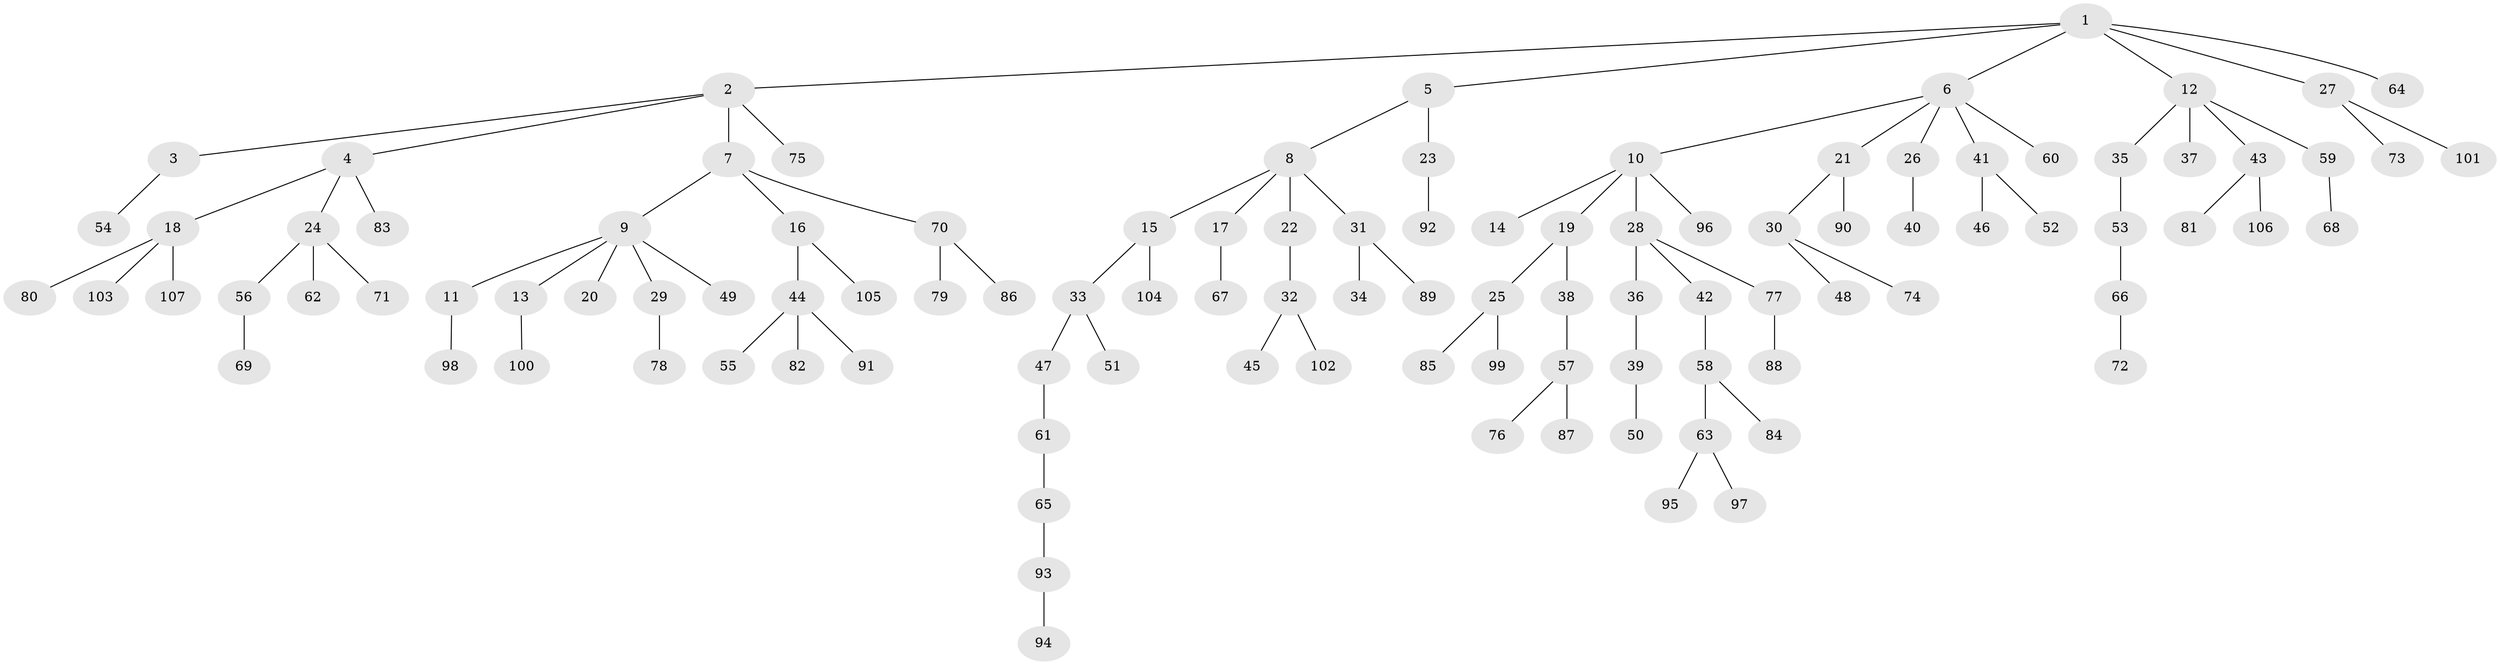// coarse degree distribution, {4: 0.11627906976744186, 3: 0.13953488372093023, 1: 0.4186046511627907, 2: 0.32558139534883723}
// Generated by graph-tools (version 1.1) at 2025/51/03/04/25 22:51:38]
// undirected, 107 vertices, 106 edges
graph export_dot {
  node [color=gray90,style=filled];
  1;
  2;
  3;
  4;
  5;
  6;
  7;
  8;
  9;
  10;
  11;
  12;
  13;
  14;
  15;
  16;
  17;
  18;
  19;
  20;
  21;
  22;
  23;
  24;
  25;
  26;
  27;
  28;
  29;
  30;
  31;
  32;
  33;
  34;
  35;
  36;
  37;
  38;
  39;
  40;
  41;
  42;
  43;
  44;
  45;
  46;
  47;
  48;
  49;
  50;
  51;
  52;
  53;
  54;
  55;
  56;
  57;
  58;
  59;
  60;
  61;
  62;
  63;
  64;
  65;
  66;
  67;
  68;
  69;
  70;
  71;
  72;
  73;
  74;
  75;
  76;
  77;
  78;
  79;
  80;
  81;
  82;
  83;
  84;
  85;
  86;
  87;
  88;
  89;
  90;
  91;
  92;
  93;
  94;
  95;
  96;
  97;
  98;
  99;
  100;
  101;
  102;
  103;
  104;
  105;
  106;
  107;
  1 -- 2;
  1 -- 5;
  1 -- 6;
  1 -- 12;
  1 -- 27;
  1 -- 64;
  2 -- 3;
  2 -- 4;
  2 -- 7;
  2 -- 75;
  3 -- 54;
  4 -- 18;
  4 -- 24;
  4 -- 83;
  5 -- 8;
  5 -- 23;
  6 -- 10;
  6 -- 21;
  6 -- 26;
  6 -- 41;
  6 -- 60;
  7 -- 9;
  7 -- 16;
  7 -- 70;
  8 -- 15;
  8 -- 17;
  8 -- 22;
  8 -- 31;
  9 -- 11;
  9 -- 13;
  9 -- 20;
  9 -- 29;
  9 -- 49;
  10 -- 14;
  10 -- 19;
  10 -- 28;
  10 -- 96;
  11 -- 98;
  12 -- 35;
  12 -- 37;
  12 -- 43;
  12 -- 59;
  13 -- 100;
  15 -- 33;
  15 -- 104;
  16 -- 44;
  16 -- 105;
  17 -- 67;
  18 -- 80;
  18 -- 103;
  18 -- 107;
  19 -- 25;
  19 -- 38;
  21 -- 30;
  21 -- 90;
  22 -- 32;
  23 -- 92;
  24 -- 56;
  24 -- 62;
  24 -- 71;
  25 -- 85;
  25 -- 99;
  26 -- 40;
  27 -- 73;
  27 -- 101;
  28 -- 36;
  28 -- 42;
  28 -- 77;
  29 -- 78;
  30 -- 48;
  30 -- 74;
  31 -- 34;
  31 -- 89;
  32 -- 45;
  32 -- 102;
  33 -- 47;
  33 -- 51;
  35 -- 53;
  36 -- 39;
  38 -- 57;
  39 -- 50;
  41 -- 46;
  41 -- 52;
  42 -- 58;
  43 -- 81;
  43 -- 106;
  44 -- 55;
  44 -- 82;
  44 -- 91;
  47 -- 61;
  53 -- 66;
  56 -- 69;
  57 -- 76;
  57 -- 87;
  58 -- 63;
  58 -- 84;
  59 -- 68;
  61 -- 65;
  63 -- 95;
  63 -- 97;
  65 -- 93;
  66 -- 72;
  70 -- 79;
  70 -- 86;
  77 -- 88;
  93 -- 94;
}
